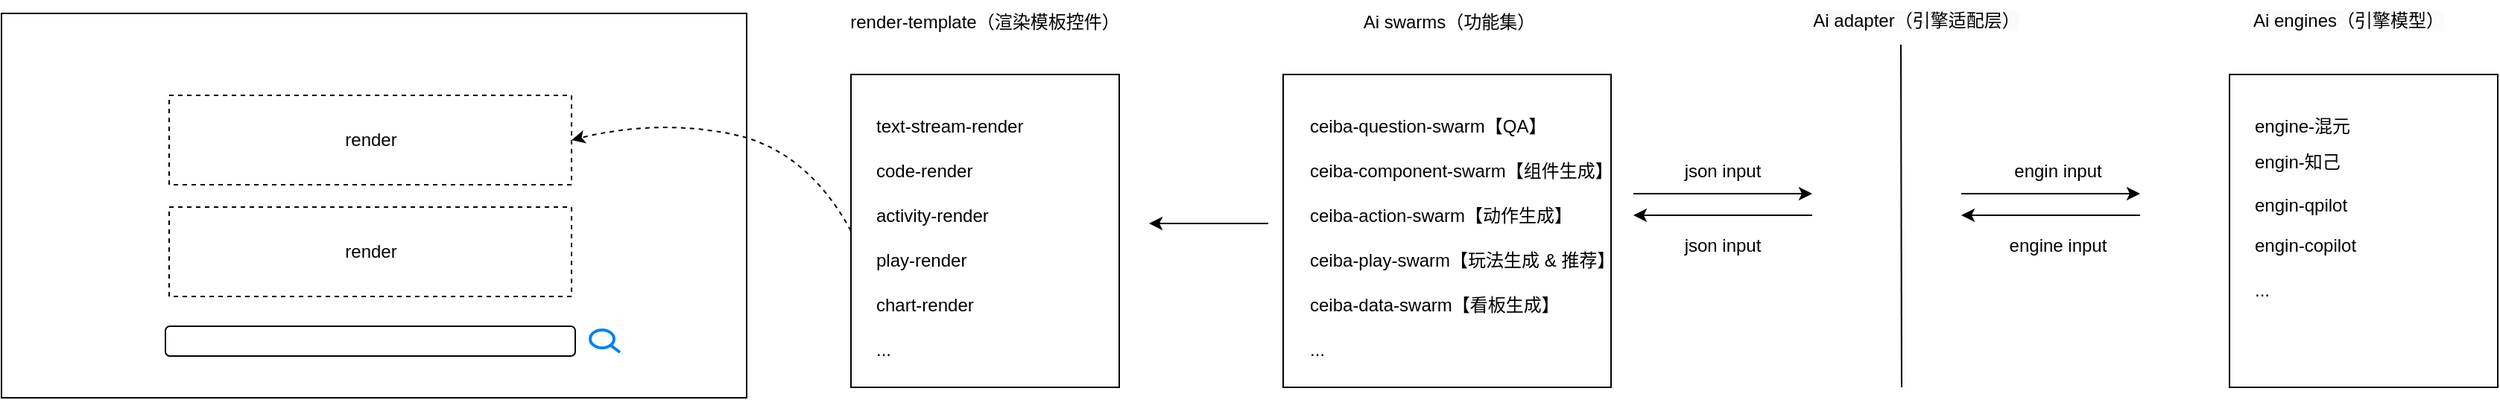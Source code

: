 <mxfile version="25.0.3">
  <diagram name="Page-1" id="4b6BJY21hST6GsSkPaJx">
    <mxGraphModel dx="2901" dy="1132" grid="1" gridSize="10" guides="1" tooltips="1" connect="1" arrows="1" fold="1" page="1" pageScale="1" pageWidth="827" pageHeight="1169" math="0" shadow="0">
      <root>
        <mxCell id="0" />
        <mxCell id="1" parent="0" />
        <mxCell id="_1E428SNobDCA7JHLl7G-14" value="" style="rounded=0;whiteSpace=wrap;html=1;" vertex="1" parent="1">
          <mxGeometry x="530" y="460" width="220" height="210" as="geometry" />
        </mxCell>
        <mxCell id="_1E428SNobDCA7JHLl7G-3" value="" style="endArrow=none;html=1;rounded=0;" edge="1" parent="1">
          <mxGeometry width="50" height="50" relative="1" as="geometry">
            <mxPoint x="945" y="670" as="sourcePoint" />
            <mxPoint x="944.5" y="440" as="targetPoint" />
          </mxGeometry>
        </mxCell>
        <mxCell id="_1E428SNobDCA7JHLl7G-7" value="Ai swarms（功能集）" style="text;html=1;align=center;verticalAlign=middle;resizable=0;points=[];autosize=1;strokeColor=none;fillColor=none;" vertex="1" parent="1">
          <mxGeometry x="571" y="410" width="140" height="30" as="geometry" />
        </mxCell>
        <mxCell id="_1E428SNobDCA7JHLl7G-9" value="ceiba-component-swarm【组件生成】" style="text;html=1;align=left;verticalAlign=middle;resizable=0;points=[];autosize=1;strokeColor=none;fillColor=none;" vertex="1" parent="1">
          <mxGeometry x="546" y="510" width="230" height="30" as="geometry" />
        </mxCell>
        <mxCell id="_1E428SNobDCA7JHLl7G-10" value="ceiba-question-swarm【QA】" style="text;html=1;align=left;verticalAlign=middle;resizable=0;points=[];autosize=1;strokeColor=none;fillColor=none;" vertex="1" parent="1">
          <mxGeometry x="546" y="480" width="180" height="30" as="geometry" />
        </mxCell>
        <mxCell id="_1E428SNobDCA7JHLl7G-11" value="ceiba-action-swarm【动作生成】" style="text;html=1;align=left;verticalAlign=middle;resizable=0;points=[];autosize=1;strokeColor=none;fillColor=none;" vertex="1" parent="1">
          <mxGeometry x="546" y="540" width="200" height="30" as="geometry" />
        </mxCell>
        <mxCell id="_1E428SNobDCA7JHLl7G-12" value="ceiba-play-swarm【玩法生成 &amp;amp; 推荐】" style="text;html=1;align=left;verticalAlign=middle;resizable=0;points=[];autosize=1;strokeColor=none;fillColor=none;" vertex="1" parent="1">
          <mxGeometry x="546" y="570" width="230" height="30" as="geometry" />
        </mxCell>
        <mxCell id="_1E428SNobDCA7JHLl7G-13" value="ceiba-data-swarm【看板生成】" style="text;html=1;align=left;verticalAlign=middle;resizable=0;points=[];autosize=1;strokeColor=none;fillColor=none;" vertex="1" parent="1">
          <mxGeometry x="546" y="600" width="190" height="30" as="geometry" />
        </mxCell>
        <mxCell id="_1E428SNobDCA7JHLl7G-15" value="..." style="text;html=1;align=left;verticalAlign=middle;resizable=0;points=[];autosize=1;strokeColor=none;fillColor=none;" vertex="1" parent="1">
          <mxGeometry x="546" y="630" width="30" height="30" as="geometry" />
        </mxCell>
        <mxCell id="_1E428SNobDCA7JHLl7G-16" value="json input" style="text;html=1;align=center;verticalAlign=middle;whiteSpace=wrap;rounded=0;" vertex="1" parent="1">
          <mxGeometry x="795" y="510" width="60" height="30" as="geometry" />
        </mxCell>
        <mxCell id="_1E428SNobDCA7JHLl7G-18" value="" style="endArrow=classic;html=1;rounded=0;" edge="1" parent="1">
          <mxGeometry width="50" height="50" relative="1" as="geometry">
            <mxPoint x="765" y="540" as="sourcePoint" />
            <mxPoint x="885" y="540" as="targetPoint" />
          </mxGeometry>
        </mxCell>
        <mxCell id="_1E428SNobDCA7JHLl7G-19" value="json input" style="text;html=1;align=center;verticalAlign=middle;whiteSpace=wrap;rounded=0;" vertex="1" parent="1">
          <mxGeometry x="795" y="560" width="60" height="30" as="geometry" />
        </mxCell>
        <mxCell id="_1E428SNobDCA7JHLl7G-20" value="" style="endArrow=classic;html=1;rounded=0;" edge="1" parent="1">
          <mxGeometry width="50" height="50" relative="1" as="geometry">
            <mxPoint x="885" y="554.5" as="sourcePoint" />
            <mxPoint x="765" y="554.5" as="targetPoint" />
          </mxGeometry>
        </mxCell>
        <mxCell id="_1E428SNobDCA7JHLl7G-21" value="engin input" style="text;html=1;align=center;verticalAlign=middle;whiteSpace=wrap;rounded=0;" vertex="1" parent="1">
          <mxGeometry x="1015" y="510" width="70" height="30" as="geometry" />
        </mxCell>
        <mxCell id="_1E428SNobDCA7JHLl7G-22" value="" style="endArrow=classic;html=1;rounded=0;" edge="1" parent="1">
          <mxGeometry width="50" height="50" relative="1" as="geometry">
            <mxPoint x="985" y="540" as="sourcePoint" />
            <mxPoint x="1105" y="540" as="targetPoint" />
          </mxGeometry>
        </mxCell>
        <mxCell id="_1E428SNobDCA7JHLl7G-23" value="engine input" style="text;html=1;align=center;verticalAlign=middle;whiteSpace=wrap;rounded=0;" vertex="1" parent="1">
          <mxGeometry x="1015" y="560" width="70" height="30" as="geometry" />
        </mxCell>
        <mxCell id="_1E428SNobDCA7JHLl7G-24" value="" style="endArrow=classic;html=1;rounded=0;" edge="1" parent="1">
          <mxGeometry width="50" height="50" relative="1" as="geometry">
            <mxPoint x="1105" y="554.5" as="sourcePoint" />
            <mxPoint x="985" y="554.5" as="targetPoint" />
          </mxGeometry>
        </mxCell>
        <mxCell id="_1E428SNobDCA7JHLl7G-25" value="" style="rounded=0;whiteSpace=wrap;html=1;" vertex="1" parent="1">
          <mxGeometry x="1165" y="460" width="180" height="210" as="geometry" />
        </mxCell>
        <mxCell id="_1E428SNobDCA7JHLl7G-26" value="engin-qpilot" style="text;html=1;align=left;verticalAlign=middle;resizable=0;points=[];autosize=1;strokeColor=none;fillColor=none;" vertex="1" parent="1">
          <mxGeometry x="1180" y="533" width="90" height="30" as="geometry" />
        </mxCell>
        <mxCell id="_1E428SNobDCA7JHLl7G-27" value="engine-混元" style="text;html=1;align=left;verticalAlign=middle;resizable=0;points=[];autosize=1;strokeColor=none;fillColor=none;" vertex="1" parent="1">
          <mxGeometry x="1180" y="480" width="90" height="30" as="geometry" />
        </mxCell>
        <mxCell id="_1E428SNobDCA7JHLl7G-28" value="engin-copilot" style="text;html=1;align=left;verticalAlign=middle;resizable=0;points=[];autosize=1;strokeColor=none;fillColor=none;" vertex="1" parent="1">
          <mxGeometry x="1180" y="560" width="90" height="30" as="geometry" />
        </mxCell>
        <mxCell id="_1E428SNobDCA7JHLl7G-31" value="..." style="text;html=1;align=left;verticalAlign=middle;resizable=0;points=[];autosize=1;strokeColor=none;fillColor=none;" vertex="1" parent="1">
          <mxGeometry x="1180" y="590" width="30" height="30" as="geometry" />
        </mxCell>
        <mxCell id="_1E428SNobDCA7JHLl7G-32" value="&lt;span style=&quot;color: rgb(0, 0, 0); font-family: Helvetica; font-size: 12px; font-style: normal; font-variant-ligatures: normal; font-variant-caps: normal; font-weight: 400; letter-spacing: normal; orphans: 2; text-indent: 0px; text-transform: none; widows: 2; word-spacing: 0px; -webkit-text-stroke-width: 0px; white-space: normal; background-color: rgb(251, 251, 251); text-decoration-thickness: initial; text-decoration-style: initial; text-decoration-color: initial; float: none; display: inline !important;&quot;&gt;Ai adapter（引擎适配层）&lt;/span&gt;" style="text;whiteSpace=wrap;html=1;align=center;" vertex="1" parent="1">
          <mxGeometry x="880" y="410" width="150" height="30" as="geometry" />
        </mxCell>
        <mxCell id="_1E428SNobDCA7JHLl7G-33" value="&lt;span style=&quot;color: rgb(0, 0, 0); font-family: Helvetica; font-size: 12px; font-style: normal; font-variant-ligatures: normal; font-variant-caps: normal; font-weight: 400; letter-spacing: normal; orphans: 2; text-indent: 0px; text-transform: none; widows: 2; word-spacing: 0px; -webkit-text-stroke-width: 0px; white-space: normal; background-color: rgb(251, 251, 251); text-decoration-thickness: initial; text-decoration-style: initial; text-decoration-color: initial; float: none; display: inline !important;&quot;&gt;Ai engines（引擎模型）&lt;/span&gt;" style="text;whiteSpace=wrap;html=1;align=center;" vertex="1" parent="1">
          <mxGeometry x="1165" y="410" width="160" height="30" as="geometry" />
        </mxCell>
        <mxCell id="_1E428SNobDCA7JHLl7G-35" value="engin-知己" style="text;html=1;align=left;verticalAlign=middle;resizable=0;points=[];autosize=1;strokeColor=none;fillColor=none;" vertex="1" parent="1">
          <mxGeometry x="1180" y="504" width="80" height="30" as="geometry" />
        </mxCell>
        <mxCell id="_1E428SNobDCA7JHLl7G-36" value="" style="rounded=0;whiteSpace=wrap;html=1;" vertex="1" parent="1">
          <mxGeometry x="-330" y="419" width="500" height="258" as="geometry" />
        </mxCell>
        <mxCell id="_1E428SNobDCA7JHLl7G-38" value="" style="rounded=1;whiteSpace=wrap;html=1;rotation=0;" vertex="1" parent="1">
          <mxGeometry x="-220" y="629" width="275" height="20" as="geometry" />
        </mxCell>
        <mxCell id="_1E428SNobDCA7JHLl7G-39" value="" style="html=1;verticalLabelPosition=bottom;align=center;labelBackgroundColor=#ffffff;verticalAlign=top;strokeWidth=2;strokeColor=#0080F0;shadow=0;dashed=0;shape=mxgraph.ios7.icons.looking_glass;" vertex="1" parent="1">
          <mxGeometry x="65" y="631.5" width="20" height="15" as="geometry" />
        </mxCell>
        <mxCell id="_1E428SNobDCA7JHLl7G-40" value="render-template（渲染模板控件）" style="text;html=1;align=center;verticalAlign=middle;whiteSpace=wrap;rounded=0;" vertex="1" parent="1">
          <mxGeometry x="225" y="410" width="210" height="30" as="geometry" />
        </mxCell>
        <mxCell id="_1E428SNobDCA7JHLl7G-41" value="" style="rounded=0;whiteSpace=wrap;html=1;" vertex="1" parent="1">
          <mxGeometry x="240" y="460" width="180" height="210" as="geometry" />
        </mxCell>
        <mxCell id="_1E428SNobDCA7JHLl7G-42" value="code-render" style="text;html=1;align=left;verticalAlign=middle;resizable=0;points=[];autosize=1;strokeColor=none;fillColor=none;" vertex="1" parent="1">
          <mxGeometry x="255" y="510" width="90" height="30" as="geometry" />
        </mxCell>
        <mxCell id="_1E428SNobDCA7JHLl7G-43" value="text-stream-render" style="text;html=1;align=left;verticalAlign=middle;resizable=0;points=[];autosize=1;strokeColor=none;fillColor=none;" vertex="1" parent="1">
          <mxGeometry x="255" y="480" width="120" height="30" as="geometry" />
        </mxCell>
        <mxCell id="_1E428SNobDCA7JHLl7G-44" value="activity-render" style="text;html=1;align=left;verticalAlign=middle;resizable=0;points=[];autosize=1;strokeColor=none;fillColor=none;" vertex="1" parent="1">
          <mxGeometry x="255" y="540" width="100" height="30" as="geometry" />
        </mxCell>
        <mxCell id="_1E428SNobDCA7JHLl7G-45" value="play-render" style="text;html=1;align=left;verticalAlign=middle;resizable=0;points=[];autosize=1;strokeColor=none;fillColor=none;" vertex="1" parent="1">
          <mxGeometry x="255" y="570" width="80" height="30" as="geometry" />
        </mxCell>
        <mxCell id="_1E428SNobDCA7JHLl7G-46" value="chart-render" style="text;html=1;align=left;verticalAlign=middle;resizable=0;points=[];autosize=1;strokeColor=none;fillColor=none;" vertex="1" parent="1">
          <mxGeometry x="255" y="600" width="90" height="30" as="geometry" />
        </mxCell>
        <mxCell id="_1E428SNobDCA7JHLl7G-47" value="..." style="text;html=1;align=left;verticalAlign=middle;resizable=0;points=[];autosize=1;strokeColor=none;fillColor=none;" vertex="1" parent="1">
          <mxGeometry x="255" y="630" width="30" height="30" as="geometry" />
        </mxCell>
        <mxCell id="_1E428SNobDCA7JHLl7G-48" value="" style="endArrow=classic;html=1;rounded=0;" edge="1" parent="1">
          <mxGeometry width="50" height="50" relative="1" as="geometry">
            <mxPoint x="520" y="560" as="sourcePoint" />
            <mxPoint x="440" y="560" as="targetPoint" />
          </mxGeometry>
        </mxCell>
        <mxCell id="_1E428SNobDCA7JHLl7G-50" value="render" style="rounded=0;whiteSpace=wrap;html=1;dashed=1;" vertex="1" parent="1">
          <mxGeometry x="-217.5" y="474" width="270" height="60" as="geometry" />
        </mxCell>
        <mxCell id="_1E428SNobDCA7JHLl7G-51" value="render" style="rounded=0;whiteSpace=wrap;html=1;dashed=1;" vertex="1" parent="1">
          <mxGeometry x="-217.5" y="549" width="270" height="60" as="geometry" />
        </mxCell>
        <mxCell id="_1E428SNobDCA7JHLl7G-53" value="" style="curved=1;endArrow=classic;html=1;rounded=0;exitX=0;exitY=0.5;exitDx=0;exitDy=0;entryX=1;entryY=0.5;entryDx=0;entryDy=0;dashed=1;" edge="1" parent="1" source="_1E428SNobDCA7JHLl7G-41" target="_1E428SNobDCA7JHLl7G-50">
          <mxGeometry width="50" height="50" relative="1" as="geometry">
            <mxPoint x="260" y="350" as="sourcePoint" />
            <mxPoint x="310" y="300" as="targetPoint" />
            <Array as="points">
              <mxPoint x="210" y="510" />
              <mxPoint x="110" y="490" />
            </Array>
          </mxGeometry>
        </mxCell>
      </root>
    </mxGraphModel>
  </diagram>
</mxfile>

